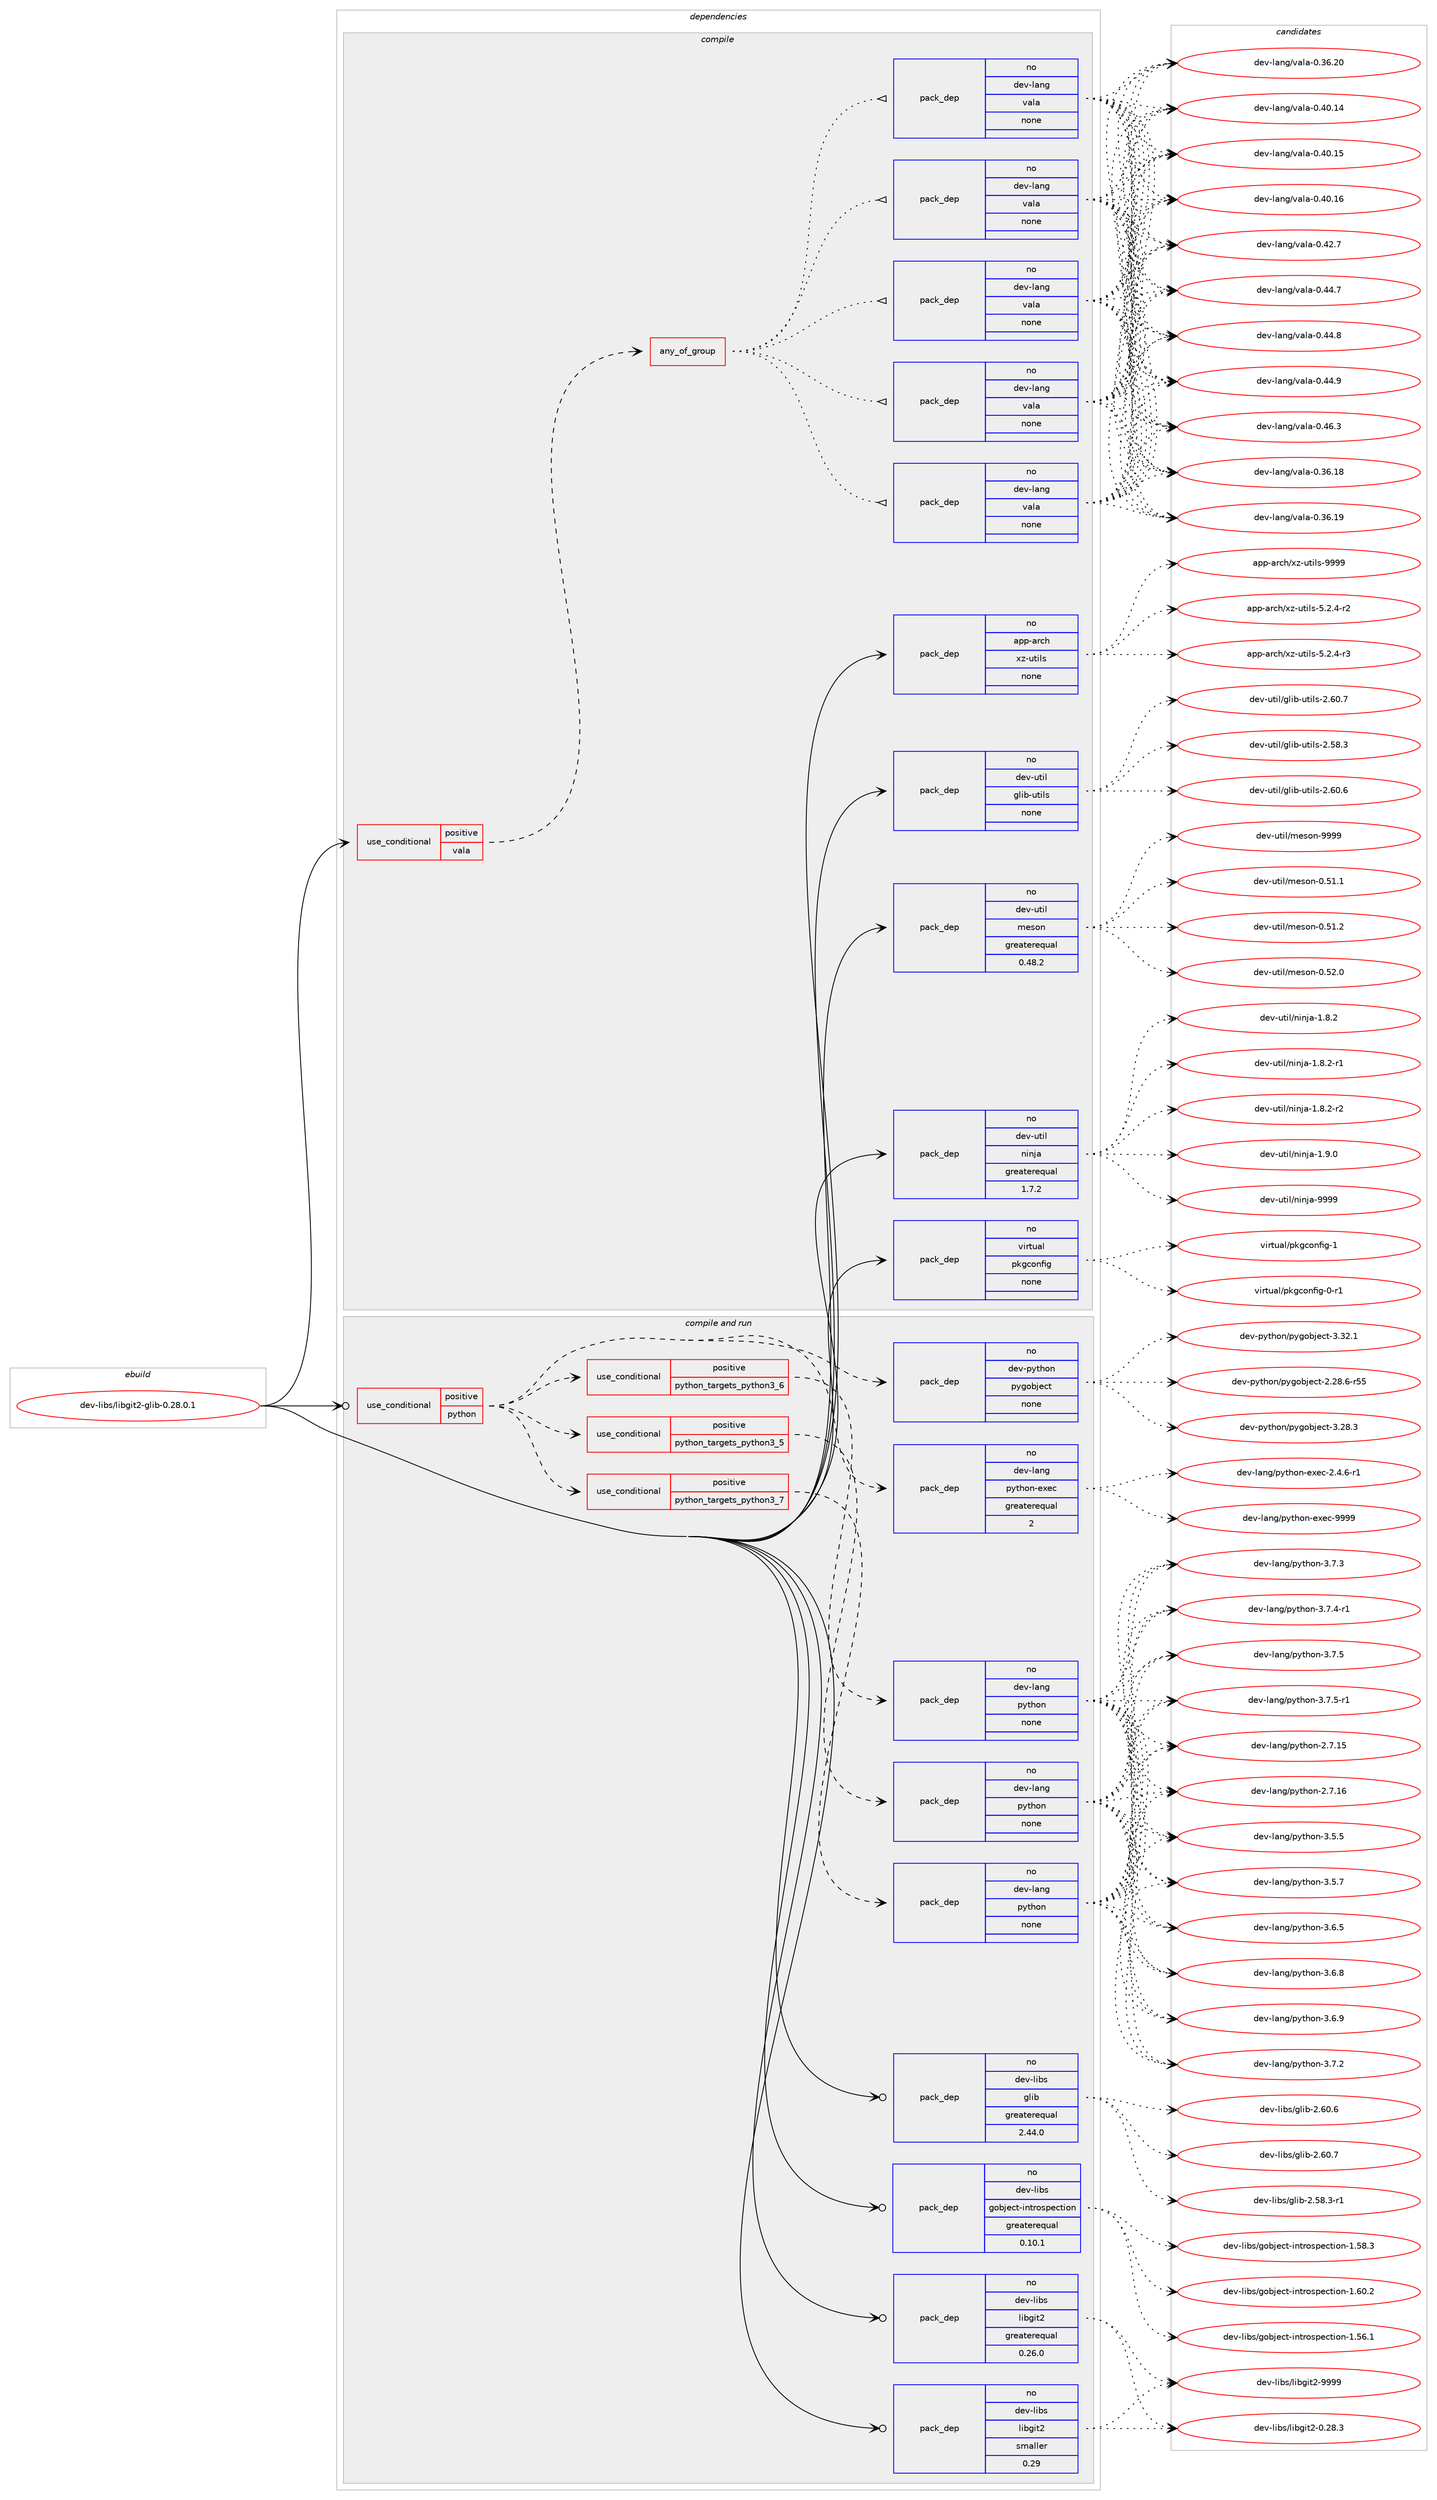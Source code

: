 digraph prolog {

# *************
# Graph options
# *************

newrank=true;
concentrate=true;
compound=true;
graph [rankdir=LR,fontname=Helvetica,fontsize=10,ranksep=1.5];#, ranksep=2.5, nodesep=0.2];
edge  [arrowhead=vee];
node  [fontname=Helvetica,fontsize=10];

# **********
# The ebuild
# **********

subgraph cluster_leftcol {
color=gray;
rank=same;
label=<<i>ebuild</i>>;
id [label="dev-libs/libgit2-glib-0.28.0.1", color=red, width=4, href="../dev-libs/libgit2-glib-0.28.0.1.svg"];
}

# ****************
# The dependencies
# ****************

subgraph cluster_midcol {
color=gray;
label=<<i>dependencies</i>>;
subgraph cluster_compile {
fillcolor="#eeeeee";
style=filled;
label=<<i>compile</i>>;
subgraph cond131718 {
dependency565624 [label=<<TABLE BORDER="0" CELLBORDER="1" CELLSPACING="0" CELLPADDING="4"><TR><TD ROWSPAN="3" CELLPADDING="10">use_conditional</TD></TR><TR><TD>positive</TD></TR><TR><TD>vala</TD></TR></TABLE>>, shape=none, color=red];
subgraph any11118 {
dependency565625 [label=<<TABLE BORDER="0" CELLBORDER="1" CELLSPACING="0" CELLPADDING="4"><TR><TD CELLPADDING="10">any_of_group</TD></TR></TABLE>>, shape=none, color=red];subgraph pack422431 {
dependency565626 [label=<<TABLE BORDER="0" CELLBORDER="1" CELLSPACING="0" CELLPADDING="4" WIDTH="220"><TR><TD ROWSPAN="6" CELLPADDING="30">pack_dep</TD></TR><TR><TD WIDTH="110">no</TD></TR><TR><TD>dev-lang</TD></TR><TR><TD>vala</TD></TR><TR><TD>none</TD></TR><TR><TD></TD></TR></TABLE>>, shape=none, color=blue];
}
dependency565625:e -> dependency565626:w [weight=20,style="dotted",arrowhead="oinv"];
subgraph pack422432 {
dependency565627 [label=<<TABLE BORDER="0" CELLBORDER="1" CELLSPACING="0" CELLPADDING="4" WIDTH="220"><TR><TD ROWSPAN="6" CELLPADDING="30">pack_dep</TD></TR><TR><TD WIDTH="110">no</TD></TR><TR><TD>dev-lang</TD></TR><TR><TD>vala</TD></TR><TR><TD>none</TD></TR><TR><TD></TD></TR></TABLE>>, shape=none, color=blue];
}
dependency565625:e -> dependency565627:w [weight=20,style="dotted",arrowhead="oinv"];
subgraph pack422433 {
dependency565628 [label=<<TABLE BORDER="0" CELLBORDER="1" CELLSPACING="0" CELLPADDING="4" WIDTH="220"><TR><TD ROWSPAN="6" CELLPADDING="30">pack_dep</TD></TR><TR><TD WIDTH="110">no</TD></TR><TR><TD>dev-lang</TD></TR><TR><TD>vala</TD></TR><TR><TD>none</TD></TR><TR><TD></TD></TR></TABLE>>, shape=none, color=blue];
}
dependency565625:e -> dependency565628:w [weight=20,style="dotted",arrowhead="oinv"];
subgraph pack422434 {
dependency565629 [label=<<TABLE BORDER="0" CELLBORDER="1" CELLSPACING="0" CELLPADDING="4" WIDTH="220"><TR><TD ROWSPAN="6" CELLPADDING="30">pack_dep</TD></TR><TR><TD WIDTH="110">no</TD></TR><TR><TD>dev-lang</TD></TR><TR><TD>vala</TD></TR><TR><TD>none</TD></TR><TR><TD></TD></TR></TABLE>>, shape=none, color=blue];
}
dependency565625:e -> dependency565629:w [weight=20,style="dotted",arrowhead="oinv"];
subgraph pack422435 {
dependency565630 [label=<<TABLE BORDER="0" CELLBORDER="1" CELLSPACING="0" CELLPADDING="4" WIDTH="220"><TR><TD ROWSPAN="6" CELLPADDING="30">pack_dep</TD></TR><TR><TD WIDTH="110">no</TD></TR><TR><TD>dev-lang</TD></TR><TR><TD>vala</TD></TR><TR><TD>none</TD></TR><TR><TD></TD></TR></TABLE>>, shape=none, color=blue];
}
dependency565625:e -> dependency565630:w [weight=20,style="dotted",arrowhead="oinv"];
}
dependency565624:e -> dependency565625:w [weight=20,style="dashed",arrowhead="vee"];
}
id:e -> dependency565624:w [weight=20,style="solid",arrowhead="vee"];
subgraph pack422436 {
dependency565631 [label=<<TABLE BORDER="0" CELLBORDER="1" CELLSPACING="0" CELLPADDING="4" WIDTH="220"><TR><TD ROWSPAN="6" CELLPADDING="30">pack_dep</TD></TR><TR><TD WIDTH="110">no</TD></TR><TR><TD>app-arch</TD></TR><TR><TD>xz-utils</TD></TR><TR><TD>none</TD></TR><TR><TD></TD></TR></TABLE>>, shape=none, color=blue];
}
id:e -> dependency565631:w [weight=20,style="solid",arrowhead="vee"];
subgraph pack422437 {
dependency565632 [label=<<TABLE BORDER="0" CELLBORDER="1" CELLSPACING="0" CELLPADDING="4" WIDTH="220"><TR><TD ROWSPAN="6" CELLPADDING="30">pack_dep</TD></TR><TR><TD WIDTH="110">no</TD></TR><TR><TD>dev-util</TD></TR><TR><TD>glib-utils</TD></TR><TR><TD>none</TD></TR><TR><TD></TD></TR></TABLE>>, shape=none, color=blue];
}
id:e -> dependency565632:w [weight=20,style="solid",arrowhead="vee"];
subgraph pack422438 {
dependency565633 [label=<<TABLE BORDER="0" CELLBORDER="1" CELLSPACING="0" CELLPADDING="4" WIDTH="220"><TR><TD ROWSPAN="6" CELLPADDING="30">pack_dep</TD></TR><TR><TD WIDTH="110">no</TD></TR><TR><TD>dev-util</TD></TR><TR><TD>meson</TD></TR><TR><TD>greaterequal</TD></TR><TR><TD>0.48.2</TD></TR></TABLE>>, shape=none, color=blue];
}
id:e -> dependency565633:w [weight=20,style="solid",arrowhead="vee"];
subgraph pack422439 {
dependency565634 [label=<<TABLE BORDER="0" CELLBORDER="1" CELLSPACING="0" CELLPADDING="4" WIDTH="220"><TR><TD ROWSPAN="6" CELLPADDING="30">pack_dep</TD></TR><TR><TD WIDTH="110">no</TD></TR><TR><TD>dev-util</TD></TR><TR><TD>ninja</TD></TR><TR><TD>greaterequal</TD></TR><TR><TD>1.7.2</TD></TR></TABLE>>, shape=none, color=blue];
}
id:e -> dependency565634:w [weight=20,style="solid",arrowhead="vee"];
subgraph pack422440 {
dependency565635 [label=<<TABLE BORDER="0" CELLBORDER="1" CELLSPACING="0" CELLPADDING="4" WIDTH="220"><TR><TD ROWSPAN="6" CELLPADDING="30">pack_dep</TD></TR><TR><TD WIDTH="110">no</TD></TR><TR><TD>virtual</TD></TR><TR><TD>pkgconfig</TD></TR><TR><TD>none</TD></TR><TR><TD></TD></TR></TABLE>>, shape=none, color=blue];
}
id:e -> dependency565635:w [weight=20,style="solid",arrowhead="vee"];
}
subgraph cluster_compileandrun {
fillcolor="#eeeeee";
style=filled;
label=<<i>compile and run</i>>;
subgraph cond131719 {
dependency565636 [label=<<TABLE BORDER="0" CELLBORDER="1" CELLSPACING="0" CELLPADDING="4"><TR><TD ROWSPAN="3" CELLPADDING="10">use_conditional</TD></TR><TR><TD>positive</TD></TR><TR><TD>python</TD></TR></TABLE>>, shape=none, color=red];
subgraph cond131720 {
dependency565637 [label=<<TABLE BORDER="0" CELLBORDER="1" CELLSPACING="0" CELLPADDING="4"><TR><TD ROWSPAN="3" CELLPADDING="10">use_conditional</TD></TR><TR><TD>positive</TD></TR><TR><TD>python_targets_python3_5</TD></TR></TABLE>>, shape=none, color=red];
subgraph pack422441 {
dependency565638 [label=<<TABLE BORDER="0" CELLBORDER="1" CELLSPACING="0" CELLPADDING="4" WIDTH="220"><TR><TD ROWSPAN="6" CELLPADDING="30">pack_dep</TD></TR><TR><TD WIDTH="110">no</TD></TR><TR><TD>dev-lang</TD></TR><TR><TD>python</TD></TR><TR><TD>none</TD></TR><TR><TD></TD></TR></TABLE>>, shape=none, color=blue];
}
dependency565637:e -> dependency565638:w [weight=20,style="dashed",arrowhead="vee"];
}
dependency565636:e -> dependency565637:w [weight=20,style="dashed",arrowhead="vee"];
subgraph cond131721 {
dependency565639 [label=<<TABLE BORDER="0" CELLBORDER="1" CELLSPACING="0" CELLPADDING="4"><TR><TD ROWSPAN="3" CELLPADDING="10">use_conditional</TD></TR><TR><TD>positive</TD></TR><TR><TD>python_targets_python3_6</TD></TR></TABLE>>, shape=none, color=red];
subgraph pack422442 {
dependency565640 [label=<<TABLE BORDER="0" CELLBORDER="1" CELLSPACING="0" CELLPADDING="4" WIDTH="220"><TR><TD ROWSPAN="6" CELLPADDING="30">pack_dep</TD></TR><TR><TD WIDTH="110">no</TD></TR><TR><TD>dev-lang</TD></TR><TR><TD>python</TD></TR><TR><TD>none</TD></TR><TR><TD></TD></TR></TABLE>>, shape=none, color=blue];
}
dependency565639:e -> dependency565640:w [weight=20,style="dashed",arrowhead="vee"];
}
dependency565636:e -> dependency565639:w [weight=20,style="dashed",arrowhead="vee"];
subgraph cond131722 {
dependency565641 [label=<<TABLE BORDER="0" CELLBORDER="1" CELLSPACING="0" CELLPADDING="4"><TR><TD ROWSPAN="3" CELLPADDING="10">use_conditional</TD></TR><TR><TD>positive</TD></TR><TR><TD>python_targets_python3_7</TD></TR></TABLE>>, shape=none, color=red];
subgraph pack422443 {
dependency565642 [label=<<TABLE BORDER="0" CELLBORDER="1" CELLSPACING="0" CELLPADDING="4" WIDTH="220"><TR><TD ROWSPAN="6" CELLPADDING="30">pack_dep</TD></TR><TR><TD WIDTH="110">no</TD></TR><TR><TD>dev-lang</TD></TR><TR><TD>python</TD></TR><TR><TD>none</TD></TR><TR><TD></TD></TR></TABLE>>, shape=none, color=blue];
}
dependency565641:e -> dependency565642:w [weight=20,style="dashed",arrowhead="vee"];
}
dependency565636:e -> dependency565641:w [weight=20,style="dashed",arrowhead="vee"];
subgraph pack422444 {
dependency565643 [label=<<TABLE BORDER="0" CELLBORDER="1" CELLSPACING="0" CELLPADDING="4" WIDTH="220"><TR><TD ROWSPAN="6" CELLPADDING="30">pack_dep</TD></TR><TR><TD WIDTH="110">no</TD></TR><TR><TD>dev-lang</TD></TR><TR><TD>python-exec</TD></TR><TR><TD>greaterequal</TD></TR><TR><TD>2</TD></TR></TABLE>>, shape=none, color=blue];
}
dependency565636:e -> dependency565643:w [weight=20,style="dashed",arrowhead="vee"];
subgraph pack422445 {
dependency565644 [label=<<TABLE BORDER="0" CELLBORDER="1" CELLSPACING="0" CELLPADDING="4" WIDTH="220"><TR><TD ROWSPAN="6" CELLPADDING="30">pack_dep</TD></TR><TR><TD WIDTH="110">no</TD></TR><TR><TD>dev-python</TD></TR><TR><TD>pygobject</TD></TR><TR><TD>none</TD></TR><TR><TD></TD></TR></TABLE>>, shape=none, color=blue];
}
dependency565636:e -> dependency565644:w [weight=20,style="dashed",arrowhead="vee"];
}
id:e -> dependency565636:w [weight=20,style="solid",arrowhead="odotvee"];
subgraph pack422446 {
dependency565645 [label=<<TABLE BORDER="0" CELLBORDER="1" CELLSPACING="0" CELLPADDING="4" WIDTH="220"><TR><TD ROWSPAN="6" CELLPADDING="30">pack_dep</TD></TR><TR><TD WIDTH="110">no</TD></TR><TR><TD>dev-libs</TD></TR><TR><TD>glib</TD></TR><TR><TD>greaterequal</TD></TR><TR><TD>2.44.0</TD></TR></TABLE>>, shape=none, color=blue];
}
id:e -> dependency565645:w [weight=20,style="solid",arrowhead="odotvee"];
subgraph pack422447 {
dependency565646 [label=<<TABLE BORDER="0" CELLBORDER="1" CELLSPACING="0" CELLPADDING="4" WIDTH="220"><TR><TD ROWSPAN="6" CELLPADDING="30">pack_dep</TD></TR><TR><TD WIDTH="110">no</TD></TR><TR><TD>dev-libs</TD></TR><TR><TD>gobject-introspection</TD></TR><TR><TD>greaterequal</TD></TR><TR><TD>0.10.1</TD></TR></TABLE>>, shape=none, color=blue];
}
id:e -> dependency565646:w [weight=20,style="solid",arrowhead="odotvee"];
subgraph pack422448 {
dependency565647 [label=<<TABLE BORDER="0" CELLBORDER="1" CELLSPACING="0" CELLPADDING="4" WIDTH="220"><TR><TD ROWSPAN="6" CELLPADDING="30">pack_dep</TD></TR><TR><TD WIDTH="110">no</TD></TR><TR><TD>dev-libs</TD></TR><TR><TD>libgit2</TD></TR><TR><TD>greaterequal</TD></TR><TR><TD>0.26.0</TD></TR></TABLE>>, shape=none, color=blue];
}
id:e -> dependency565647:w [weight=20,style="solid",arrowhead="odotvee"];
subgraph pack422449 {
dependency565648 [label=<<TABLE BORDER="0" CELLBORDER="1" CELLSPACING="0" CELLPADDING="4" WIDTH="220"><TR><TD ROWSPAN="6" CELLPADDING="30">pack_dep</TD></TR><TR><TD WIDTH="110">no</TD></TR><TR><TD>dev-libs</TD></TR><TR><TD>libgit2</TD></TR><TR><TD>smaller</TD></TR><TR><TD>0.29</TD></TR></TABLE>>, shape=none, color=blue];
}
id:e -> dependency565648:w [weight=20,style="solid",arrowhead="odotvee"];
}
subgraph cluster_run {
fillcolor="#eeeeee";
style=filled;
label=<<i>run</i>>;
}
}

# **************
# The candidates
# **************

subgraph cluster_choices {
rank=same;
color=gray;
label=<<i>candidates</i>>;

subgraph choice422431 {
color=black;
nodesep=1;
choice10010111845108971101034711897108974548465154464956 [label="dev-lang/vala-0.36.18", color=red, width=4,href="../dev-lang/vala-0.36.18.svg"];
choice10010111845108971101034711897108974548465154464957 [label="dev-lang/vala-0.36.19", color=red, width=4,href="../dev-lang/vala-0.36.19.svg"];
choice10010111845108971101034711897108974548465154465048 [label="dev-lang/vala-0.36.20", color=red, width=4,href="../dev-lang/vala-0.36.20.svg"];
choice10010111845108971101034711897108974548465248464952 [label="dev-lang/vala-0.40.14", color=red, width=4,href="../dev-lang/vala-0.40.14.svg"];
choice10010111845108971101034711897108974548465248464953 [label="dev-lang/vala-0.40.15", color=red, width=4,href="../dev-lang/vala-0.40.15.svg"];
choice10010111845108971101034711897108974548465248464954 [label="dev-lang/vala-0.40.16", color=red, width=4,href="../dev-lang/vala-0.40.16.svg"];
choice100101118451089711010347118971089745484652504655 [label="dev-lang/vala-0.42.7", color=red, width=4,href="../dev-lang/vala-0.42.7.svg"];
choice100101118451089711010347118971089745484652524655 [label="dev-lang/vala-0.44.7", color=red, width=4,href="../dev-lang/vala-0.44.7.svg"];
choice100101118451089711010347118971089745484652524656 [label="dev-lang/vala-0.44.8", color=red, width=4,href="../dev-lang/vala-0.44.8.svg"];
choice100101118451089711010347118971089745484652524657 [label="dev-lang/vala-0.44.9", color=red, width=4,href="../dev-lang/vala-0.44.9.svg"];
choice100101118451089711010347118971089745484652544651 [label="dev-lang/vala-0.46.3", color=red, width=4,href="../dev-lang/vala-0.46.3.svg"];
dependency565626:e -> choice10010111845108971101034711897108974548465154464956:w [style=dotted,weight="100"];
dependency565626:e -> choice10010111845108971101034711897108974548465154464957:w [style=dotted,weight="100"];
dependency565626:e -> choice10010111845108971101034711897108974548465154465048:w [style=dotted,weight="100"];
dependency565626:e -> choice10010111845108971101034711897108974548465248464952:w [style=dotted,weight="100"];
dependency565626:e -> choice10010111845108971101034711897108974548465248464953:w [style=dotted,weight="100"];
dependency565626:e -> choice10010111845108971101034711897108974548465248464954:w [style=dotted,weight="100"];
dependency565626:e -> choice100101118451089711010347118971089745484652504655:w [style=dotted,weight="100"];
dependency565626:e -> choice100101118451089711010347118971089745484652524655:w [style=dotted,weight="100"];
dependency565626:e -> choice100101118451089711010347118971089745484652524656:w [style=dotted,weight="100"];
dependency565626:e -> choice100101118451089711010347118971089745484652524657:w [style=dotted,weight="100"];
dependency565626:e -> choice100101118451089711010347118971089745484652544651:w [style=dotted,weight="100"];
}
subgraph choice422432 {
color=black;
nodesep=1;
choice10010111845108971101034711897108974548465154464956 [label="dev-lang/vala-0.36.18", color=red, width=4,href="../dev-lang/vala-0.36.18.svg"];
choice10010111845108971101034711897108974548465154464957 [label="dev-lang/vala-0.36.19", color=red, width=4,href="../dev-lang/vala-0.36.19.svg"];
choice10010111845108971101034711897108974548465154465048 [label="dev-lang/vala-0.36.20", color=red, width=4,href="../dev-lang/vala-0.36.20.svg"];
choice10010111845108971101034711897108974548465248464952 [label="dev-lang/vala-0.40.14", color=red, width=4,href="../dev-lang/vala-0.40.14.svg"];
choice10010111845108971101034711897108974548465248464953 [label="dev-lang/vala-0.40.15", color=red, width=4,href="../dev-lang/vala-0.40.15.svg"];
choice10010111845108971101034711897108974548465248464954 [label="dev-lang/vala-0.40.16", color=red, width=4,href="../dev-lang/vala-0.40.16.svg"];
choice100101118451089711010347118971089745484652504655 [label="dev-lang/vala-0.42.7", color=red, width=4,href="../dev-lang/vala-0.42.7.svg"];
choice100101118451089711010347118971089745484652524655 [label="dev-lang/vala-0.44.7", color=red, width=4,href="../dev-lang/vala-0.44.7.svg"];
choice100101118451089711010347118971089745484652524656 [label="dev-lang/vala-0.44.8", color=red, width=4,href="../dev-lang/vala-0.44.8.svg"];
choice100101118451089711010347118971089745484652524657 [label="dev-lang/vala-0.44.9", color=red, width=4,href="../dev-lang/vala-0.44.9.svg"];
choice100101118451089711010347118971089745484652544651 [label="dev-lang/vala-0.46.3", color=red, width=4,href="../dev-lang/vala-0.46.3.svg"];
dependency565627:e -> choice10010111845108971101034711897108974548465154464956:w [style=dotted,weight="100"];
dependency565627:e -> choice10010111845108971101034711897108974548465154464957:w [style=dotted,weight="100"];
dependency565627:e -> choice10010111845108971101034711897108974548465154465048:w [style=dotted,weight="100"];
dependency565627:e -> choice10010111845108971101034711897108974548465248464952:w [style=dotted,weight="100"];
dependency565627:e -> choice10010111845108971101034711897108974548465248464953:w [style=dotted,weight="100"];
dependency565627:e -> choice10010111845108971101034711897108974548465248464954:w [style=dotted,weight="100"];
dependency565627:e -> choice100101118451089711010347118971089745484652504655:w [style=dotted,weight="100"];
dependency565627:e -> choice100101118451089711010347118971089745484652524655:w [style=dotted,weight="100"];
dependency565627:e -> choice100101118451089711010347118971089745484652524656:w [style=dotted,weight="100"];
dependency565627:e -> choice100101118451089711010347118971089745484652524657:w [style=dotted,weight="100"];
dependency565627:e -> choice100101118451089711010347118971089745484652544651:w [style=dotted,weight="100"];
}
subgraph choice422433 {
color=black;
nodesep=1;
choice10010111845108971101034711897108974548465154464956 [label="dev-lang/vala-0.36.18", color=red, width=4,href="../dev-lang/vala-0.36.18.svg"];
choice10010111845108971101034711897108974548465154464957 [label="dev-lang/vala-0.36.19", color=red, width=4,href="../dev-lang/vala-0.36.19.svg"];
choice10010111845108971101034711897108974548465154465048 [label="dev-lang/vala-0.36.20", color=red, width=4,href="../dev-lang/vala-0.36.20.svg"];
choice10010111845108971101034711897108974548465248464952 [label="dev-lang/vala-0.40.14", color=red, width=4,href="../dev-lang/vala-0.40.14.svg"];
choice10010111845108971101034711897108974548465248464953 [label="dev-lang/vala-0.40.15", color=red, width=4,href="../dev-lang/vala-0.40.15.svg"];
choice10010111845108971101034711897108974548465248464954 [label="dev-lang/vala-0.40.16", color=red, width=4,href="../dev-lang/vala-0.40.16.svg"];
choice100101118451089711010347118971089745484652504655 [label="dev-lang/vala-0.42.7", color=red, width=4,href="../dev-lang/vala-0.42.7.svg"];
choice100101118451089711010347118971089745484652524655 [label="dev-lang/vala-0.44.7", color=red, width=4,href="../dev-lang/vala-0.44.7.svg"];
choice100101118451089711010347118971089745484652524656 [label="dev-lang/vala-0.44.8", color=red, width=4,href="../dev-lang/vala-0.44.8.svg"];
choice100101118451089711010347118971089745484652524657 [label="dev-lang/vala-0.44.9", color=red, width=4,href="../dev-lang/vala-0.44.9.svg"];
choice100101118451089711010347118971089745484652544651 [label="dev-lang/vala-0.46.3", color=red, width=4,href="../dev-lang/vala-0.46.3.svg"];
dependency565628:e -> choice10010111845108971101034711897108974548465154464956:w [style=dotted,weight="100"];
dependency565628:e -> choice10010111845108971101034711897108974548465154464957:w [style=dotted,weight="100"];
dependency565628:e -> choice10010111845108971101034711897108974548465154465048:w [style=dotted,weight="100"];
dependency565628:e -> choice10010111845108971101034711897108974548465248464952:w [style=dotted,weight="100"];
dependency565628:e -> choice10010111845108971101034711897108974548465248464953:w [style=dotted,weight="100"];
dependency565628:e -> choice10010111845108971101034711897108974548465248464954:w [style=dotted,weight="100"];
dependency565628:e -> choice100101118451089711010347118971089745484652504655:w [style=dotted,weight="100"];
dependency565628:e -> choice100101118451089711010347118971089745484652524655:w [style=dotted,weight="100"];
dependency565628:e -> choice100101118451089711010347118971089745484652524656:w [style=dotted,weight="100"];
dependency565628:e -> choice100101118451089711010347118971089745484652524657:w [style=dotted,weight="100"];
dependency565628:e -> choice100101118451089711010347118971089745484652544651:w [style=dotted,weight="100"];
}
subgraph choice422434 {
color=black;
nodesep=1;
choice10010111845108971101034711897108974548465154464956 [label="dev-lang/vala-0.36.18", color=red, width=4,href="../dev-lang/vala-0.36.18.svg"];
choice10010111845108971101034711897108974548465154464957 [label="dev-lang/vala-0.36.19", color=red, width=4,href="../dev-lang/vala-0.36.19.svg"];
choice10010111845108971101034711897108974548465154465048 [label="dev-lang/vala-0.36.20", color=red, width=4,href="../dev-lang/vala-0.36.20.svg"];
choice10010111845108971101034711897108974548465248464952 [label="dev-lang/vala-0.40.14", color=red, width=4,href="../dev-lang/vala-0.40.14.svg"];
choice10010111845108971101034711897108974548465248464953 [label="dev-lang/vala-0.40.15", color=red, width=4,href="../dev-lang/vala-0.40.15.svg"];
choice10010111845108971101034711897108974548465248464954 [label="dev-lang/vala-0.40.16", color=red, width=4,href="../dev-lang/vala-0.40.16.svg"];
choice100101118451089711010347118971089745484652504655 [label="dev-lang/vala-0.42.7", color=red, width=4,href="../dev-lang/vala-0.42.7.svg"];
choice100101118451089711010347118971089745484652524655 [label="dev-lang/vala-0.44.7", color=red, width=4,href="../dev-lang/vala-0.44.7.svg"];
choice100101118451089711010347118971089745484652524656 [label="dev-lang/vala-0.44.8", color=red, width=4,href="../dev-lang/vala-0.44.8.svg"];
choice100101118451089711010347118971089745484652524657 [label="dev-lang/vala-0.44.9", color=red, width=4,href="../dev-lang/vala-0.44.9.svg"];
choice100101118451089711010347118971089745484652544651 [label="dev-lang/vala-0.46.3", color=red, width=4,href="../dev-lang/vala-0.46.3.svg"];
dependency565629:e -> choice10010111845108971101034711897108974548465154464956:w [style=dotted,weight="100"];
dependency565629:e -> choice10010111845108971101034711897108974548465154464957:w [style=dotted,weight="100"];
dependency565629:e -> choice10010111845108971101034711897108974548465154465048:w [style=dotted,weight="100"];
dependency565629:e -> choice10010111845108971101034711897108974548465248464952:w [style=dotted,weight="100"];
dependency565629:e -> choice10010111845108971101034711897108974548465248464953:w [style=dotted,weight="100"];
dependency565629:e -> choice10010111845108971101034711897108974548465248464954:w [style=dotted,weight="100"];
dependency565629:e -> choice100101118451089711010347118971089745484652504655:w [style=dotted,weight="100"];
dependency565629:e -> choice100101118451089711010347118971089745484652524655:w [style=dotted,weight="100"];
dependency565629:e -> choice100101118451089711010347118971089745484652524656:w [style=dotted,weight="100"];
dependency565629:e -> choice100101118451089711010347118971089745484652524657:w [style=dotted,weight="100"];
dependency565629:e -> choice100101118451089711010347118971089745484652544651:w [style=dotted,weight="100"];
}
subgraph choice422435 {
color=black;
nodesep=1;
choice10010111845108971101034711897108974548465154464956 [label="dev-lang/vala-0.36.18", color=red, width=4,href="../dev-lang/vala-0.36.18.svg"];
choice10010111845108971101034711897108974548465154464957 [label="dev-lang/vala-0.36.19", color=red, width=4,href="../dev-lang/vala-0.36.19.svg"];
choice10010111845108971101034711897108974548465154465048 [label="dev-lang/vala-0.36.20", color=red, width=4,href="../dev-lang/vala-0.36.20.svg"];
choice10010111845108971101034711897108974548465248464952 [label="dev-lang/vala-0.40.14", color=red, width=4,href="../dev-lang/vala-0.40.14.svg"];
choice10010111845108971101034711897108974548465248464953 [label="dev-lang/vala-0.40.15", color=red, width=4,href="../dev-lang/vala-0.40.15.svg"];
choice10010111845108971101034711897108974548465248464954 [label="dev-lang/vala-0.40.16", color=red, width=4,href="../dev-lang/vala-0.40.16.svg"];
choice100101118451089711010347118971089745484652504655 [label="dev-lang/vala-0.42.7", color=red, width=4,href="../dev-lang/vala-0.42.7.svg"];
choice100101118451089711010347118971089745484652524655 [label="dev-lang/vala-0.44.7", color=red, width=4,href="../dev-lang/vala-0.44.7.svg"];
choice100101118451089711010347118971089745484652524656 [label="dev-lang/vala-0.44.8", color=red, width=4,href="../dev-lang/vala-0.44.8.svg"];
choice100101118451089711010347118971089745484652524657 [label="dev-lang/vala-0.44.9", color=red, width=4,href="../dev-lang/vala-0.44.9.svg"];
choice100101118451089711010347118971089745484652544651 [label="dev-lang/vala-0.46.3", color=red, width=4,href="../dev-lang/vala-0.46.3.svg"];
dependency565630:e -> choice10010111845108971101034711897108974548465154464956:w [style=dotted,weight="100"];
dependency565630:e -> choice10010111845108971101034711897108974548465154464957:w [style=dotted,weight="100"];
dependency565630:e -> choice10010111845108971101034711897108974548465154465048:w [style=dotted,weight="100"];
dependency565630:e -> choice10010111845108971101034711897108974548465248464952:w [style=dotted,weight="100"];
dependency565630:e -> choice10010111845108971101034711897108974548465248464953:w [style=dotted,weight="100"];
dependency565630:e -> choice10010111845108971101034711897108974548465248464954:w [style=dotted,weight="100"];
dependency565630:e -> choice100101118451089711010347118971089745484652504655:w [style=dotted,weight="100"];
dependency565630:e -> choice100101118451089711010347118971089745484652524655:w [style=dotted,weight="100"];
dependency565630:e -> choice100101118451089711010347118971089745484652524656:w [style=dotted,weight="100"];
dependency565630:e -> choice100101118451089711010347118971089745484652524657:w [style=dotted,weight="100"];
dependency565630:e -> choice100101118451089711010347118971089745484652544651:w [style=dotted,weight="100"];
}
subgraph choice422436 {
color=black;
nodesep=1;
choice9711211245971149910447120122451171161051081154553465046524511450 [label="app-arch/xz-utils-5.2.4-r2", color=red, width=4,href="../app-arch/xz-utils-5.2.4-r2.svg"];
choice9711211245971149910447120122451171161051081154553465046524511451 [label="app-arch/xz-utils-5.2.4-r3", color=red, width=4,href="../app-arch/xz-utils-5.2.4-r3.svg"];
choice9711211245971149910447120122451171161051081154557575757 [label="app-arch/xz-utils-9999", color=red, width=4,href="../app-arch/xz-utils-9999.svg"];
dependency565631:e -> choice9711211245971149910447120122451171161051081154553465046524511450:w [style=dotted,weight="100"];
dependency565631:e -> choice9711211245971149910447120122451171161051081154553465046524511451:w [style=dotted,weight="100"];
dependency565631:e -> choice9711211245971149910447120122451171161051081154557575757:w [style=dotted,weight="100"];
}
subgraph choice422437 {
color=black;
nodesep=1;
choice1001011184511711610510847103108105984511711610510811545504653564651 [label="dev-util/glib-utils-2.58.3", color=red, width=4,href="../dev-util/glib-utils-2.58.3.svg"];
choice1001011184511711610510847103108105984511711610510811545504654484654 [label="dev-util/glib-utils-2.60.6", color=red, width=4,href="../dev-util/glib-utils-2.60.6.svg"];
choice1001011184511711610510847103108105984511711610510811545504654484655 [label="dev-util/glib-utils-2.60.7", color=red, width=4,href="../dev-util/glib-utils-2.60.7.svg"];
dependency565632:e -> choice1001011184511711610510847103108105984511711610510811545504653564651:w [style=dotted,weight="100"];
dependency565632:e -> choice1001011184511711610510847103108105984511711610510811545504654484654:w [style=dotted,weight="100"];
dependency565632:e -> choice1001011184511711610510847103108105984511711610510811545504654484655:w [style=dotted,weight="100"];
}
subgraph choice422438 {
color=black;
nodesep=1;
choice100101118451171161051084710910111511111045484653494649 [label="dev-util/meson-0.51.1", color=red, width=4,href="../dev-util/meson-0.51.1.svg"];
choice100101118451171161051084710910111511111045484653494650 [label="dev-util/meson-0.51.2", color=red, width=4,href="../dev-util/meson-0.51.2.svg"];
choice100101118451171161051084710910111511111045484653504648 [label="dev-util/meson-0.52.0", color=red, width=4,href="../dev-util/meson-0.52.0.svg"];
choice10010111845117116105108471091011151111104557575757 [label="dev-util/meson-9999", color=red, width=4,href="../dev-util/meson-9999.svg"];
dependency565633:e -> choice100101118451171161051084710910111511111045484653494649:w [style=dotted,weight="100"];
dependency565633:e -> choice100101118451171161051084710910111511111045484653494650:w [style=dotted,weight="100"];
dependency565633:e -> choice100101118451171161051084710910111511111045484653504648:w [style=dotted,weight="100"];
dependency565633:e -> choice10010111845117116105108471091011151111104557575757:w [style=dotted,weight="100"];
}
subgraph choice422439 {
color=black;
nodesep=1;
choice100101118451171161051084711010511010697454946564650 [label="dev-util/ninja-1.8.2", color=red, width=4,href="../dev-util/ninja-1.8.2.svg"];
choice1001011184511711610510847110105110106974549465646504511449 [label="dev-util/ninja-1.8.2-r1", color=red, width=4,href="../dev-util/ninja-1.8.2-r1.svg"];
choice1001011184511711610510847110105110106974549465646504511450 [label="dev-util/ninja-1.8.2-r2", color=red, width=4,href="../dev-util/ninja-1.8.2-r2.svg"];
choice100101118451171161051084711010511010697454946574648 [label="dev-util/ninja-1.9.0", color=red, width=4,href="../dev-util/ninja-1.9.0.svg"];
choice1001011184511711610510847110105110106974557575757 [label="dev-util/ninja-9999", color=red, width=4,href="../dev-util/ninja-9999.svg"];
dependency565634:e -> choice100101118451171161051084711010511010697454946564650:w [style=dotted,weight="100"];
dependency565634:e -> choice1001011184511711610510847110105110106974549465646504511449:w [style=dotted,weight="100"];
dependency565634:e -> choice1001011184511711610510847110105110106974549465646504511450:w [style=dotted,weight="100"];
dependency565634:e -> choice100101118451171161051084711010511010697454946574648:w [style=dotted,weight="100"];
dependency565634:e -> choice1001011184511711610510847110105110106974557575757:w [style=dotted,weight="100"];
}
subgraph choice422440 {
color=black;
nodesep=1;
choice11810511411611797108471121071039911111010210510345484511449 [label="virtual/pkgconfig-0-r1", color=red, width=4,href="../virtual/pkgconfig-0-r1.svg"];
choice1181051141161179710847112107103991111101021051034549 [label="virtual/pkgconfig-1", color=red, width=4,href="../virtual/pkgconfig-1.svg"];
dependency565635:e -> choice11810511411611797108471121071039911111010210510345484511449:w [style=dotted,weight="100"];
dependency565635:e -> choice1181051141161179710847112107103991111101021051034549:w [style=dotted,weight="100"];
}
subgraph choice422441 {
color=black;
nodesep=1;
choice10010111845108971101034711212111610411111045504655464953 [label="dev-lang/python-2.7.15", color=red, width=4,href="../dev-lang/python-2.7.15.svg"];
choice10010111845108971101034711212111610411111045504655464954 [label="dev-lang/python-2.7.16", color=red, width=4,href="../dev-lang/python-2.7.16.svg"];
choice100101118451089711010347112121116104111110455146534653 [label="dev-lang/python-3.5.5", color=red, width=4,href="../dev-lang/python-3.5.5.svg"];
choice100101118451089711010347112121116104111110455146534655 [label="dev-lang/python-3.5.7", color=red, width=4,href="../dev-lang/python-3.5.7.svg"];
choice100101118451089711010347112121116104111110455146544653 [label="dev-lang/python-3.6.5", color=red, width=4,href="../dev-lang/python-3.6.5.svg"];
choice100101118451089711010347112121116104111110455146544656 [label="dev-lang/python-3.6.8", color=red, width=4,href="../dev-lang/python-3.6.8.svg"];
choice100101118451089711010347112121116104111110455146544657 [label="dev-lang/python-3.6.9", color=red, width=4,href="../dev-lang/python-3.6.9.svg"];
choice100101118451089711010347112121116104111110455146554650 [label="dev-lang/python-3.7.2", color=red, width=4,href="../dev-lang/python-3.7.2.svg"];
choice100101118451089711010347112121116104111110455146554651 [label="dev-lang/python-3.7.3", color=red, width=4,href="../dev-lang/python-3.7.3.svg"];
choice1001011184510897110103471121211161041111104551465546524511449 [label="dev-lang/python-3.7.4-r1", color=red, width=4,href="../dev-lang/python-3.7.4-r1.svg"];
choice100101118451089711010347112121116104111110455146554653 [label="dev-lang/python-3.7.5", color=red, width=4,href="../dev-lang/python-3.7.5.svg"];
choice1001011184510897110103471121211161041111104551465546534511449 [label="dev-lang/python-3.7.5-r1", color=red, width=4,href="../dev-lang/python-3.7.5-r1.svg"];
dependency565638:e -> choice10010111845108971101034711212111610411111045504655464953:w [style=dotted,weight="100"];
dependency565638:e -> choice10010111845108971101034711212111610411111045504655464954:w [style=dotted,weight="100"];
dependency565638:e -> choice100101118451089711010347112121116104111110455146534653:w [style=dotted,weight="100"];
dependency565638:e -> choice100101118451089711010347112121116104111110455146534655:w [style=dotted,weight="100"];
dependency565638:e -> choice100101118451089711010347112121116104111110455146544653:w [style=dotted,weight="100"];
dependency565638:e -> choice100101118451089711010347112121116104111110455146544656:w [style=dotted,weight="100"];
dependency565638:e -> choice100101118451089711010347112121116104111110455146544657:w [style=dotted,weight="100"];
dependency565638:e -> choice100101118451089711010347112121116104111110455146554650:w [style=dotted,weight="100"];
dependency565638:e -> choice100101118451089711010347112121116104111110455146554651:w [style=dotted,weight="100"];
dependency565638:e -> choice1001011184510897110103471121211161041111104551465546524511449:w [style=dotted,weight="100"];
dependency565638:e -> choice100101118451089711010347112121116104111110455146554653:w [style=dotted,weight="100"];
dependency565638:e -> choice1001011184510897110103471121211161041111104551465546534511449:w [style=dotted,weight="100"];
}
subgraph choice422442 {
color=black;
nodesep=1;
choice10010111845108971101034711212111610411111045504655464953 [label="dev-lang/python-2.7.15", color=red, width=4,href="../dev-lang/python-2.7.15.svg"];
choice10010111845108971101034711212111610411111045504655464954 [label="dev-lang/python-2.7.16", color=red, width=4,href="../dev-lang/python-2.7.16.svg"];
choice100101118451089711010347112121116104111110455146534653 [label="dev-lang/python-3.5.5", color=red, width=4,href="../dev-lang/python-3.5.5.svg"];
choice100101118451089711010347112121116104111110455146534655 [label="dev-lang/python-3.5.7", color=red, width=4,href="../dev-lang/python-3.5.7.svg"];
choice100101118451089711010347112121116104111110455146544653 [label="dev-lang/python-3.6.5", color=red, width=4,href="../dev-lang/python-3.6.5.svg"];
choice100101118451089711010347112121116104111110455146544656 [label="dev-lang/python-3.6.8", color=red, width=4,href="../dev-lang/python-3.6.8.svg"];
choice100101118451089711010347112121116104111110455146544657 [label="dev-lang/python-3.6.9", color=red, width=4,href="../dev-lang/python-3.6.9.svg"];
choice100101118451089711010347112121116104111110455146554650 [label="dev-lang/python-3.7.2", color=red, width=4,href="../dev-lang/python-3.7.2.svg"];
choice100101118451089711010347112121116104111110455146554651 [label="dev-lang/python-3.7.3", color=red, width=4,href="../dev-lang/python-3.7.3.svg"];
choice1001011184510897110103471121211161041111104551465546524511449 [label="dev-lang/python-3.7.4-r1", color=red, width=4,href="../dev-lang/python-3.7.4-r1.svg"];
choice100101118451089711010347112121116104111110455146554653 [label="dev-lang/python-3.7.5", color=red, width=4,href="../dev-lang/python-3.7.5.svg"];
choice1001011184510897110103471121211161041111104551465546534511449 [label="dev-lang/python-3.7.5-r1", color=red, width=4,href="../dev-lang/python-3.7.5-r1.svg"];
dependency565640:e -> choice10010111845108971101034711212111610411111045504655464953:w [style=dotted,weight="100"];
dependency565640:e -> choice10010111845108971101034711212111610411111045504655464954:w [style=dotted,weight="100"];
dependency565640:e -> choice100101118451089711010347112121116104111110455146534653:w [style=dotted,weight="100"];
dependency565640:e -> choice100101118451089711010347112121116104111110455146534655:w [style=dotted,weight="100"];
dependency565640:e -> choice100101118451089711010347112121116104111110455146544653:w [style=dotted,weight="100"];
dependency565640:e -> choice100101118451089711010347112121116104111110455146544656:w [style=dotted,weight="100"];
dependency565640:e -> choice100101118451089711010347112121116104111110455146544657:w [style=dotted,weight="100"];
dependency565640:e -> choice100101118451089711010347112121116104111110455146554650:w [style=dotted,weight="100"];
dependency565640:e -> choice100101118451089711010347112121116104111110455146554651:w [style=dotted,weight="100"];
dependency565640:e -> choice1001011184510897110103471121211161041111104551465546524511449:w [style=dotted,weight="100"];
dependency565640:e -> choice100101118451089711010347112121116104111110455146554653:w [style=dotted,weight="100"];
dependency565640:e -> choice1001011184510897110103471121211161041111104551465546534511449:w [style=dotted,weight="100"];
}
subgraph choice422443 {
color=black;
nodesep=1;
choice10010111845108971101034711212111610411111045504655464953 [label="dev-lang/python-2.7.15", color=red, width=4,href="../dev-lang/python-2.7.15.svg"];
choice10010111845108971101034711212111610411111045504655464954 [label="dev-lang/python-2.7.16", color=red, width=4,href="../dev-lang/python-2.7.16.svg"];
choice100101118451089711010347112121116104111110455146534653 [label="dev-lang/python-3.5.5", color=red, width=4,href="../dev-lang/python-3.5.5.svg"];
choice100101118451089711010347112121116104111110455146534655 [label="dev-lang/python-3.5.7", color=red, width=4,href="../dev-lang/python-3.5.7.svg"];
choice100101118451089711010347112121116104111110455146544653 [label="dev-lang/python-3.6.5", color=red, width=4,href="../dev-lang/python-3.6.5.svg"];
choice100101118451089711010347112121116104111110455146544656 [label="dev-lang/python-3.6.8", color=red, width=4,href="../dev-lang/python-3.6.8.svg"];
choice100101118451089711010347112121116104111110455146544657 [label="dev-lang/python-3.6.9", color=red, width=4,href="../dev-lang/python-3.6.9.svg"];
choice100101118451089711010347112121116104111110455146554650 [label="dev-lang/python-3.7.2", color=red, width=4,href="../dev-lang/python-3.7.2.svg"];
choice100101118451089711010347112121116104111110455146554651 [label="dev-lang/python-3.7.3", color=red, width=4,href="../dev-lang/python-3.7.3.svg"];
choice1001011184510897110103471121211161041111104551465546524511449 [label="dev-lang/python-3.7.4-r1", color=red, width=4,href="../dev-lang/python-3.7.4-r1.svg"];
choice100101118451089711010347112121116104111110455146554653 [label="dev-lang/python-3.7.5", color=red, width=4,href="../dev-lang/python-3.7.5.svg"];
choice1001011184510897110103471121211161041111104551465546534511449 [label="dev-lang/python-3.7.5-r1", color=red, width=4,href="../dev-lang/python-3.7.5-r1.svg"];
dependency565642:e -> choice10010111845108971101034711212111610411111045504655464953:w [style=dotted,weight="100"];
dependency565642:e -> choice10010111845108971101034711212111610411111045504655464954:w [style=dotted,weight="100"];
dependency565642:e -> choice100101118451089711010347112121116104111110455146534653:w [style=dotted,weight="100"];
dependency565642:e -> choice100101118451089711010347112121116104111110455146534655:w [style=dotted,weight="100"];
dependency565642:e -> choice100101118451089711010347112121116104111110455146544653:w [style=dotted,weight="100"];
dependency565642:e -> choice100101118451089711010347112121116104111110455146544656:w [style=dotted,weight="100"];
dependency565642:e -> choice100101118451089711010347112121116104111110455146544657:w [style=dotted,weight="100"];
dependency565642:e -> choice100101118451089711010347112121116104111110455146554650:w [style=dotted,weight="100"];
dependency565642:e -> choice100101118451089711010347112121116104111110455146554651:w [style=dotted,weight="100"];
dependency565642:e -> choice1001011184510897110103471121211161041111104551465546524511449:w [style=dotted,weight="100"];
dependency565642:e -> choice100101118451089711010347112121116104111110455146554653:w [style=dotted,weight="100"];
dependency565642:e -> choice1001011184510897110103471121211161041111104551465546534511449:w [style=dotted,weight="100"];
}
subgraph choice422444 {
color=black;
nodesep=1;
choice10010111845108971101034711212111610411111045101120101994550465246544511449 [label="dev-lang/python-exec-2.4.6-r1", color=red, width=4,href="../dev-lang/python-exec-2.4.6-r1.svg"];
choice10010111845108971101034711212111610411111045101120101994557575757 [label="dev-lang/python-exec-9999", color=red, width=4,href="../dev-lang/python-exec-9999.svg"];
dependency565643:e -> choice10010111845108971101034711212111610411111045101120101994550465246544511449:w [style=dotted,weight="100"];
dependency565643:e -> choice10010111845108971101034711212111610411111045101120101994557575757:w [style=dotted,weight="100"];
}
subgraph choice422445 {
color=black;
nodesep=1;
choice1001011184511212111610411111047112121103111981061019911645504650564654451145353 [label="dev-python/pygobject-2.28.6-r55", color=red, width=4,href="../dev-python/pygobject-2.28.6-r55.svg"];
choice1001011184511212111610411111047112121103111981061019911645514650564651 [label="dev-python/pygobject-3.28.3", color=red, width=4,href="../dev-python/pygobject-3.28.3.svg"];
choice1001011184511212111610411111047112121103111981061019911645514651504649 [label="dev-python/pygobject-3.32.1", color=red, width=4,href="../dev-python/pygobject-3.32.1.svg"];
dependency565644:e -> choice1001011184511212111610411111047112121103111981061019911645504650564654451145353:w [style=dotted,weight="100"];
dependency565644:e -> choice1001011184511212111610411111047112121103111981061019911645514650564651:w [style=dotted,weight="100"];
dependency565644:e -> choice1001011184511212111610411111047112121103111981061019911645514651504649:w [style=dotted,weight="100"];
}
subgraph choice422446 {
color=black;
nodesep=1;
choice10010111845108105981154710310810598455046535646514511449 [label="dev-libs/glib-2.58.3-r1", color=red, width=4,href="../dev-libs/glib-2.58.3-r1.svg"];
choice1001011184510810598115471031081059845504654484654 [label="dev-libs/glib-2.60.6", color=red, width=4,href="../dev-libs/glib-2.60.6.svg"];
choice1001011184510810598115471031081059845504654484655 [label="dev-libs/glib-2.60.7", color=red, width=4,href="../dev-libs/glib-2.60.7.svg"];
dependency565645:e -> choice10010111845108105981154710310810598455046535646514511449:w [style=dotted,weight="100"];
dependency565645:e -> choice1001011184510810598115471031081059845504654484654:w [style=dotted,weight="100"];
dependency565645:e -> choice1001011184510810598115471031081059845504654484655:w [style=dotted,weight="100"];
}
subgraph choice422447 {
color=black;
nodesep=1;
choice1001011184510810598115471031119810610199116451051101161141111151121019911610511111045494653544649 [label="dev-libs/gobject-introspection-1.56.1", color=red, width=4,href="../dev-libs/gobject-introspection-1.56.1.svg"];
choice1001011184510810598115471031119810610199116451051101161141111151121019911610511111045494653564651 [label="dev-libs/gobject-introspection-1.58.3", color=red, width=4,href="../dev-libs/gobject-introspection-1.58.3.svg"];
choice1001011184510810598115471031119810610199116451051101161141111151121019911610511111045494654484650 [label="dev-libs/gobject-introspection-1.60.2", color=red, width=4,href="../dev-libs/gobject-introspection-1.60.2.svg"];
dependency565646:e -> choice1001011184510810598115471031119810610199116451051101161141111151121019911610511111045494653544649:w [style=dotted,weight="100"];
dependency565646:e -> choice1001011184510810598115471031119810610199116451051101161141111151121019911610511111045494653564651:w [style=dotted,weight="100"];
dependency565646:e -> choice1001011184510810598115471031119810610199116451051101161141111151121019911610511111045494654484650:w [style=dotted,weight="100"];
}
subgraph choice422448 {
color=black;
nodesep=1;
choice100101118451081059811547108105981031051165045484650564651 [label="dev-libs/libgit2-0.28.3", color=red, width=4,href="../dev-libs/libgit2-0.28.3.svg"];
choice10010111845108105981154710810598103105116504557575757 [label="dev-libs/libgit2-9999", color=red, width=4,href="../dev-libs/libgit2-9999.svg"];
dependency565647:e -> choice100101118451081059811547108105981031051165045484650564651:w [style=dotted,weight="100"];
dependency565647:e -> choice10010111845108105981154710810598103105116504557575757:w [style=dotted,weight="100"];
}
subgraph choice422449 {
color=black;
nodesep=1;
choice100101118451081059811547108105981031051165045484650564651 [label="dev-libs/libgit2-0.28.3", color=red, width=4,href="../dev-libs/libgit2-0.28.3.svg"];
choice10010111845108105981154710810598103105116504557575757 [label="dev-libs/libgit2-9999", color=red, width=4,href="../dev-libs/libgit2-9999.svg"];
dependency565648:e -> choice100101118451081059811547108105981031051165045484650564651:w [style=dotted,weight="100"];
dependency565648:e -> choice10010111845108105981154710810598103105116504557575757:w [style=dotted,weight="100"];
}
}

}
